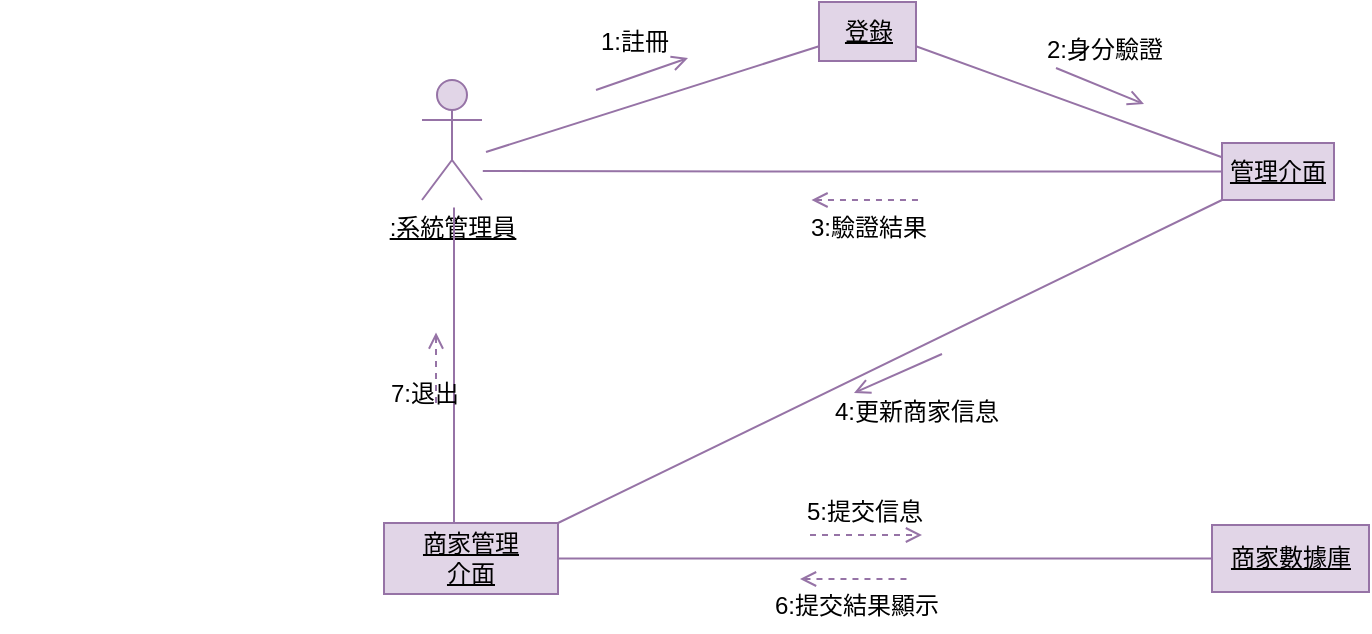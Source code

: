 <mxfile version="22.1.13" type="github">
  <diagram name="第 1 页" id="fyYPKB46S58HewFQ87Mw">
    <mxGraphModel dx="1546" dy="392" grid="0" gridSize="10" guides="1" tooltips="1" connect="1" arrows="1" fold="1" page="1" pageScale="1" pageWidth="827" pageHeight="1169" background="#ffffff" math="0" shadow="0">
      <root>
        <mxCell id="0" />
        <mxCell id="1" parent="0" />
        <mxCell id="Sbi2dhrdTQO1cr2tokuD-1" value="&lt;u&gt;:系統管理員&lt;/u&gt;" style="shape=umlActor;verticalLabelPosition=bottom;verticalAlign=top;html=1;outlineConnect=0;fillColor=#e1d5e7;strokeColor=#9673a6;labelBackgroundColor=none;" parent="1" vertex="1">
          <mxGeometry x="65" y="79" width="30" height="60" as="geometry" />
        </mxCell>
        <mxCell id="Sbi2dhrdTQO1cr2tokuD-2" style="edgeStyle=orthogonalEdgeStyle;rounded=0;orthogonalLoop=1;jettySize=auto;html=1;exitX=0.5;exitY=1;exitDx=0;exitDy=0;entryX=0.5;entryY=0;entryDx=0;entryDy=0;strokeColor=#9673A6;endArrow=none;endFill=0;fillColor=#d5e8d4;" parent="1" edge="1">
          <mxGeometry relative="1" as="geometry">
            <mxPoint x="81" y="142.75" as="sourcePoint" />
            <mxPoint x="81" y="304.25" as="targetPoint" />
          </mxGeometry>
        </mxCell>
        <mxCell id="Sbi2dhrdTQO1cr2tokuD-3" style="edgeStyle=orthogonalEdgeStyle;rounded=0;orthogonalLoop=1;jettySize=auto;html=1;exitX=0;exitY=0.5;exitDx=0;exitDy=0;strokeColor=#9673A6;endArrow=none;endFill=0;fillColor=#d5e8d4;" parent="1" source="Sbi2dhrdTQO1cr2tokuD-5" edge="1">
          <mxGeometry relative="1" as="geometry">
            <mxPoint x="95.4" y="124.5" as="targetPoint" />
          </mxGeometry>
        </mxCell>
        <mxCell id="Sbi2dhrdTQO1cr2tokuD-4" style="rounded=0;orthogonalLoop=1;jettySize=auto;html=1;exitX=0;exitY=1;exitDx=0;exitDy=0;strokeColor=#9673A6;endArrow=none;endFill=0;entryX=1;entryY=0;entryDx=0;entryDy=0;fillColor=#d5e8d4;" parent="1" source="Sbi2dhrdTQO1cr2tokuD-5" target="Sbi2dhrdTQO1cr2tokuD-7" edge="1">
          <mxGeometry relative="1" as="geometry">
            <mxPoint x="109" y="302.5" as="targetPoint" />
          </mxGeometry>
        </mxCell>
        <mxCell id="Sbi2dhrdTQO1cr2tokuD-5" value="&lt;u&gt;管理介面&lt;/u&gt;" style="rounded=0;whiteSpace=wrap;html=1;strokeColor=#9673A6;fillColor=#E1D5E7;" parent="1" vertex="1">
          <mxGeometry x="465" y="110.5" width="56" height="28.5" as="geometry" />
        </mxCell>
        <mxCell id="Sbi2dhrdTQO1cr2tokuD-6" style="edgeStyle=orthogonalEdgeStyle;rounded=0;orthogonalLoop=1;jettySize=auto;html=1;exitX=1;exitY=0.5;exitDx=0;exitDy=0;entryX=0;entryY=0.5;entryDx=0;entryDy=0;strokeColor=#9673A6;endArrow=none;endFill=0;fillColor=#d5e8d4;" parent="1" source="Sbi2dhrdTQO1cr2tokuD-7" target="Sbi2dhrdTQO1cr2tokuD-8" edge="1">
          <mxGeometry relative="1" as="geometry" />
        </mxCell>
        <mxCell id="Sbi2dhrdTQO1cr2tokuD-7" value="&lt;u&gt;商家管理&lt;br&gt;介面&lt;/u&gt;" style="rounded=0;whiteSpace=wrap;html=1;strokeColor=#9673A6;fillColor=#E1D5E7;" parent="1" vertex="1">
          <mxGeometry x="46" y="300.5" width="87" height="35.5" as="geometry" />
        </mxCell>
        <mxCell id="Sbi2dhrdTQO1cr2tokuD-8" value="&lt;u&gt;商家數據庫&lt;/u&gt;" style="rounded=0;whiteSpace=wrap;html=1;strokeColor=#9673A6;fillColor=#E1D5E7;" parent="1" vertex="1">
          <mxGeometry x="460" y="301.5" width="78.5" height="33.5" as="geometry" />
        </mxCell>
        <mxCell id="Sbi2dhrdTQO1cr2tokuD-9" value="" style="endArrow=open;endFill=0;html=1;align=left;verticalAlign=top;rounded=0;strokeColor=#9673A6;fillColor=#d5e8d4;" parent="1" edge="1">
          <mxGeometry x="-1" relative="1" as="geometry">
            <mxPoint x="152" y="84" as="sourcePoint" />
            <mxPoint x="198" y="68" as="targetPoint" />
          </mxGeometry>
        </mxCell>
        <mxCell id="Sbi2dhrdTQO1cr2tokuD-10" value="" style="edgeLabel;resizable=0;html=1;align=left;verticalAlign=bottom;strokeColor=#FFFFFF;fontColor=#FFFFFF;fillColor=#182E3E;" parent="Sbi2dhrdTQO1cr2tokuD-9" connectable="0" vertex="1">
          <mxGeometry x="-1" relative="1" as="geometry" />
        </mxCell>
        <mxCell id="Sbi2dhrdTQO1cr2tokuD-11" value="&lt;font color=&quot;#000000&quot;&gt;7:退出&lt;/font&gt;" style="text;html=1;align=center;verticalAlign=middle;resizable=0;points=[];autosize=1;strokeColor=none;fillColor=none;fontColor=#FFFFFF;shadow=1;" parent="1" vertex="1">
          <mxGeometry x="40" y="223" width="52" height="26" as="geometry" />
        </mxCell>
        <mxCell id="Sbi2dhrdTQO1cr2tokuD-12" value="" style="endArrow=open;endFill=0;html=1;edgeStyle=orthogonalEdgeStyle;align=left;verticalAlign=top;rounded=0;strokeColor=#9673A6;startArrow=none;startFill=0;fillColor=#d5e8d4;dashed=1;" parent="1" edge="1">
          <mxGeometry x="-1" relative="1" as="geometry">
            <mxPoint x="259" y="306.5" as="sourcePoint" />
            <mxPoint x="315" y="306.5" as="targetPoint" />
          </mxGeometry>
        </mxCell>
        <mxCell id="Sbi2dhrdTQO1cr2tokuD-13" value="" style="edgeLabel;resizable=0;html=1;align=left;verticalAlign=bottom;strokeColor=#FFFFFF;fontColor=#FFFFFF;fillColor=#182E3E;" parent="Sbi2dhrdTQO1cr2tokuD-12" connectable="0" vertex="1">
          <mxGeometry x="-1" relative="1" as="geometry" />
        </mxCell>
        <mxCell id="Sbi2dhrdTQO1cr2tokuD-14" value="&lt;font color=&quot;#000000&quot;&gt;5:提交信息&lt;/font&gt;" style="text;html=1;align=center;verticalAlign=middle;resizable=0;points=[];autosize=1;strokeColor=none;fillColor=none;fontColor=#FFFFFF;" parent="1" vertex="1">
          <mxGeometry x="248" y="282" width="76" height="26" as="geometry" />
        </mxCell>
        <mxCell id="Sbi2dhrdTQO1cr2tokuD-15" value="" style="endArrow=none;endFill=0;html=1;edgeStyle=orthogonalEdgeStyle;align=left;verticalAlign=top;rounded=0;strokeColor=#9673A6;startArrow=open;startFill=0;dashed=1;fillColor=#d5e8d4;" parent="1" edge="1">
          <mxGeometry x="-1" relative="1" as="geometry">
            <mxPoint x="72" y="205.25" as="sourcePoint" />
            <mxPoint x="72" y="242.25" as="targetPoint" />
          </mxGeometry>
        </mxCell>
        <mxCell id="Sbi2dhrdTQO1cr2tokuD-16" value="" style="edgeLabel;resizable=0;html=1;align=left;verticalAlign=bottom;strokeColor=#FFFFFF;fontColor=#FFFFFF;fillColor=#182E3E;" parent="Sbi2dhrdTQO1cr2tokuD-15" connectable="0" vertex="1">
          <mxGeometry x="-1" relative="1" as="geometry">
            <mxPoint x="-217" y="88" as="offset" />
          </mxGeometry>
        </mxCell>
        <mxCell id="Sbi2dhrdTQO1cr2tokuD-17" value="" style="endArrow=none;endFill=0;html=1;align=left;verticalAlign=top;rounded=0;strokeColor=#9673A6;startArrow=open;startFill=0;fillColor=#d5e8d4;" parent="1" edge="1">
          <mxGeometry x="-1" relative="1" as="geometry">
            <mxPoint x="281" y="235.5" as="sourcePoint" />
            <mxPoint x="325" y="216" as="targetPoint" />
          </mxGeometry>
        </mxCell>
        <mxCell id="Sbi2dhrdTQO1cr2tokuD-18" value="" style="edgeLabel;resizable=0;html=1;align=left;verticalAlign=bottom;strokeColor=#FFFFFF;fontColor=#FFFFFF;fillColor=#182E3E;" parent="Sbi2dhrdTQO1cr2tokuD-17" connectable="0" vertex="1">
          <mxGeometry x="-1" relative="1" as="geometry" />
        </mxCell>
        <mxCell id="Sbi2dhrdTQO1cr2tokuD-19" value="&lt;font color=&quot;#000000&quot;&gt;4:更新商家信息&lt;/font&gt;" style="text;html=1;align=center;verticalAlign=middle;resizable=0;points=[];autosize=1;strokeColor=none;fillColor=none;fontColor=#FFFFFF;" parent="1" vertex="1">
          <mxGeometry x="262" y="232" width="100" height="26" as="geometry" />
        </mxCell>
        <mxCell id="Sbi2dhrdTQO1cr2tokuD-20" value="" style="endArrow=none;endFill=0;html=1;edgeStyle=orthogonalEdgeStyle;align=left;verticalAlign=top;rounded=0;strokeColor=#9673A6;startArrow=open;startFill=0;dashed=1;fillColor=#d5e8d4;" parent="1" edge="1">
          <mxGeometry x="-1" relative="1" as="geometry">
            <mxPoint x="254" y="328.5" as="sourcePoint" />
            <mxPoint x="310" y="328.5" as="targetPoint" />
          </mxGeometry>
        </mxCell>
        <mxCell id="Sbi2dhrdTQO1cr2tokuD-21" value="" style="edgeLabel;resizable=0;html=1;align=left;verticalAlign=bottom;strokeColor=#FFFFFF;fontColor=#FFFFFF;fillColor=#182E3E;" parent="Sbi2dhrdTQO1cr2tokuD-20" connectable="0" vertex="1">
          <mxGeometry x="-1" relative="1" as="geometry" />
        </mxCell>
        <mxCell id="Sbi2dhrdTQO1cr2tokuD-22" value="&lt;font color=&quot;#000000&quot;&gt;6:提交結果顯示&lt;/font&gt;" style="text;html=1;align=center;verticalAlign=middle;resizable=0;points=[];autosize=1;strokeColor=none;fillColor=none;fontColor=#FFFFFF;" parent="1" vertex="1">
          <mxGeometry x="232" y="329" width="100" height="26" as="geometry" />
        </mxCell>
        <mxCell id="Sbi2dhrdTQO1cr2tokuD-23" value="&lt;u&gt;登錄&lt;/u&gt;" style="rounded=0;whiteSpace=wrap;html=1;strokeColor=#9673A6;fillColor=#E1D5E7;" parent="1" vertex="1">
          <mxGeometry x="263.5" y="40" width="48.5" height="29.5" as="geometry" />
        </mxCell>
        <mxCell id="Sbi2dhrdTQO1cr2tokuD-24" value="" style="endArrow=none;html=1;rounded=0;entryX=0;entryY=0.75;entryDx=0;entryDy=0;fillColor=#d5e8d4;strokeColor=#9673A6;" parent="1" target="Sbi2dhrdTQO1cr2tokuD-23" edge="1">
          <mxGeometry width="50" height="50" relative="1" as="geometry">
            <mxPoint x="97" y="115" as="sourcePoint" />
            <mxPoint x="147" y="65" as="targetPoint" />
          </mxGeometry>
        </mxCell>
        <mxCell id="Sbi2dhrdTQO1cr2tokuD-25" value="" style="endArrow=none;html=1;rounded=0;entryX=0;entryY=0.25;entryDx=0;entryDy=0;exitX=1;exitY=0.75;exitDx=0;exitDy=0;fillColor=#d5e8d4;strokeColor=#9673A6;" parent="1" source="Sbi2dhrdTQO1cr2tokuD-23" target="Sbi2dhrdTQO1cr2tokuD-5" edge="1">
          <mxGeometry width="50" height="50" relative="1" as="geometry">
            <mxPoint x="332" y="76" as="sourcePoint" />
            <mxPoint x="382" y="26" as="targetPoint" />
          </mxGeometry>
        </mxCell>
        <mxCell id="Sbi2dhrdTQO1cr2tokuD-26" value="&lt;font color=&quot;#000000&quot;&gt;1:註冊&lt;/font&gt;" style="text;html=1;align=center;verticalAlign=middle;resizable=0;points=[];autosize=1;strokeColor=none;fillColor=none;fontColor=#FFFFFF;" parent="1" vertex="1">
          <mxGeometry x="145" y="47" width="52" height="26" as="geometry" />
        </mxCell>
        <mxCell id="Sbi2dhrdTQO1cr2tokuD-27" value="" style="endArrow=open;endFill=0;html=1;align=left;verticalAlign=top;rounded=0;strokeColor=#9673A6;fillColor=#d5e8d4;" parent="1" edge="1">
          <mxGeometry x="-1" relative="1" as="geometry">
            <mxPoint x="382" y="73" as="sourcePoint" />
            <mxPoint x="426" y="91" as="targetPoint" />
          </mxGeometry>
        </mxCell>
        <mxCell id="Sbi2dhrdTQO1cr2tokuD-28" value="" style="edgeLabel;resizable=0;html=1;align=left;verticalAlign=bottom;strokeColor=#FFFFFF;fontColor=#FFFFFF;fillColor=#182E3E;" parent="Sbi2dhrdTQO1cr2tokuD-27" connectable="0" vertex="1">
          <mxGeometry x="-1" relative="1" as="geometry" />
        </mxCell>
        <mxCell id="Sbi2dhrdTQO1cr2tokuD-29" value="&lt;font color=&quot;#000000&quot;&gt;2:身分驗證&lt;/font&gt;" style="text;html=1;align=center;verticalAlign=middle;resizable=0;points=[];autosize=1;strokeColor=none;fillColor=none;fontColor=#FFFFFF;" parent="1" vertex="1">
          <mxGeometry x="368" y="51" width="76" height="26" as="geometry" />
        </mxCell>
        <mxCell id="Sbi2dhrdTQO1cr2tokuD-30" value="" style="endArrow=none;endFill=0;html=1;edgeStyle=orthogonalEdgeStyle;align=left;verticalAlign=top;rounded=0;strokeColor=#9673A6;startArrow=open;startFill=0;dashed=1;fillColor=#d5e8d4;" parent="1" edge="1">
          <mxGeometry x="-1" relative="1" as="geometry">
            <mxPoint x="259.75" y="139" as="sourcePoint" />
            <mxPoint x="315.75" y="139" as="targetPoint" />
          </mxGeometry>
        </mxCell>
        <mxCell id="Sbi2dhrdTQO1cr2tokuD-31" value="" style="edgeLabel;resizable=0;html=1;align=left;verticalAlign=bottom;strokeColor=#FFFFFF;fontColor=#FFFFFF;fillColor=#182E3E;" parent="Sbi2dhrdTQO1cr2tokuD-30" connectable="0" vertex="1">
          <mxGeometry x="-1" relative="1" as="geometry" />
        </mxCell>
        <mxCell id="Sbi2dhrdTQO1cr2tokuD-32" value="&lt;font color=&quot;#000000&quot;&gt;3:驗證結果&lt;/font&gt;" style="text;html=1;align=center;verticalAlign=middle;resizable=0;points=[];autosize=1;strokeColor=none;fillColor=none;fontColor=#FFFFFF;" parent="1" vertex="1">
          <mxGeometry x="249.75" y="139.5" width="76" height="26" as="geometry" />
        </mxCell>
      </root>
    </mxGraphModel>
  </diagram>
</mxfile>
